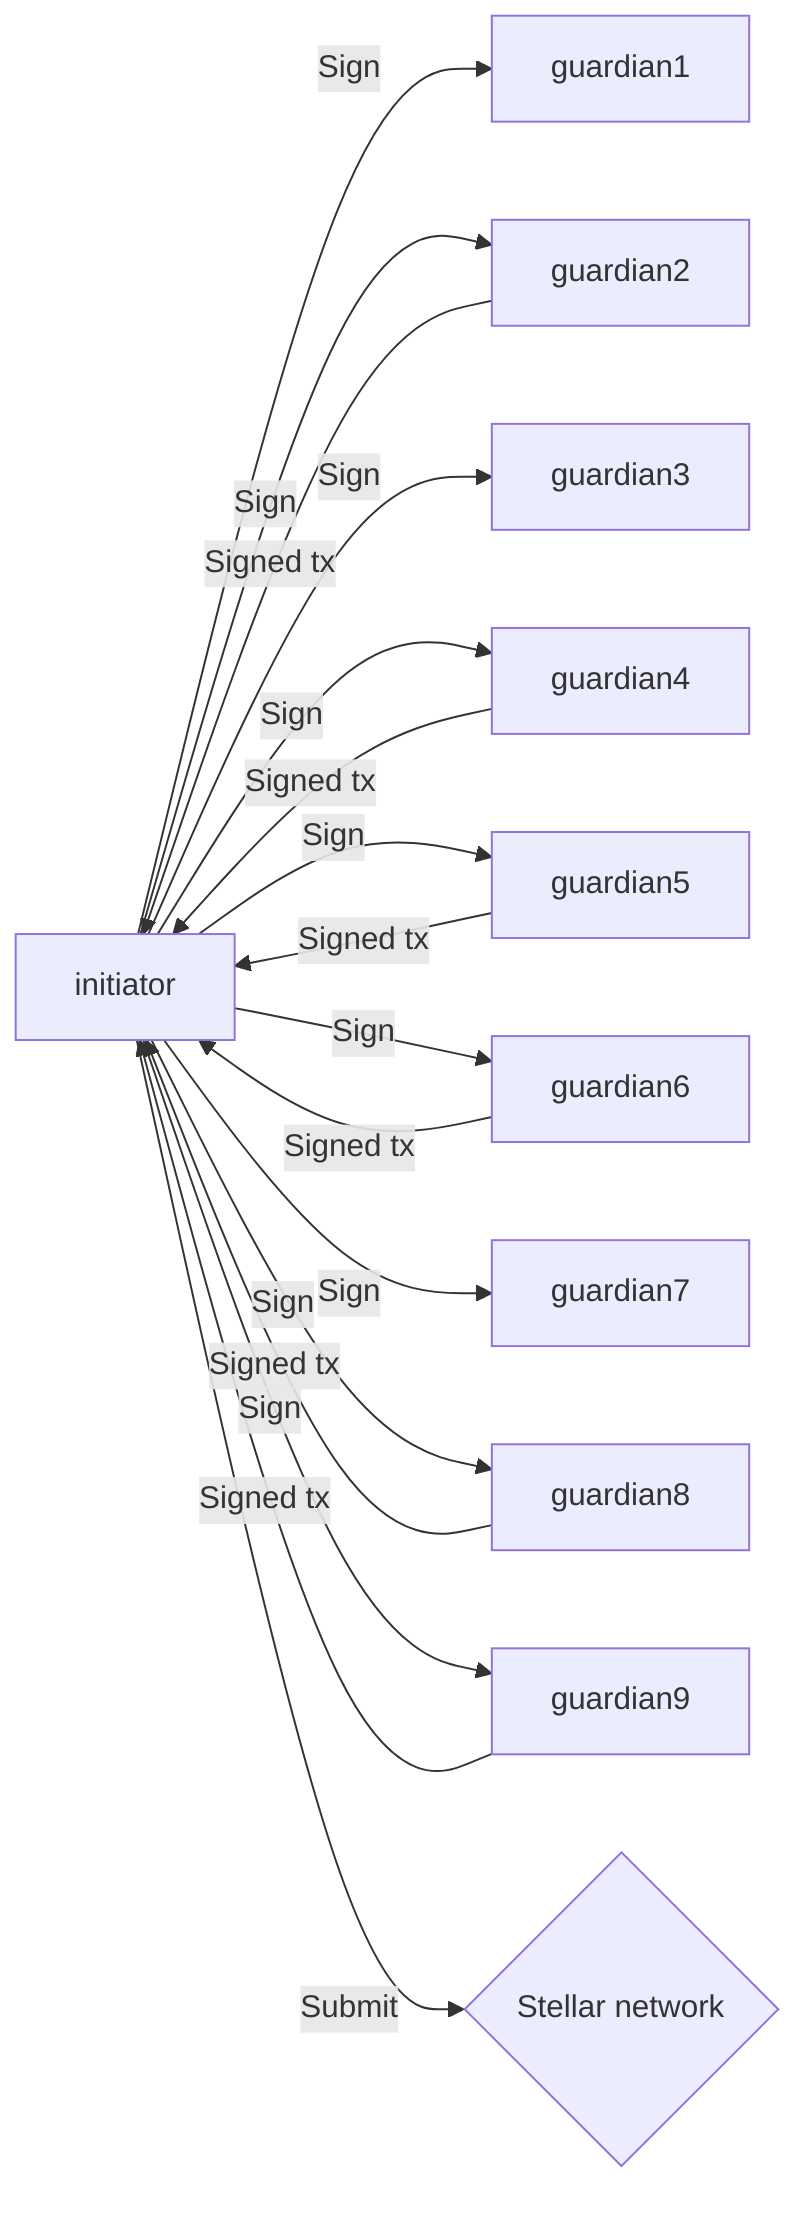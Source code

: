 graph LR
 initiator -->|Sign| guardian1
 initiator -->|Sign| guardian2
 guardian2 -->|Signed tx| initiator 
 initiator -->|Sign| guardian3
 initiator -->|Sign| guardian4
 guardian4 -->|Signed tx| initiator 
 initiator -->|Sign| guardian5
 guardian5 -->|Signed tx| initiator 
 initiator -->|Sign| guardian6
 guardian6 -->|Signed tx| initiator 
 initiator -->|Sign| guardian7
 initiator -->|Sign| guardian8
 guardian8 -->|Signed tx| initiator
 initiator -->|Sign| guardian9
 guardian9 -->|Signed tx| initiator
 initiator -->|Submit| Stellar{Stellar network}